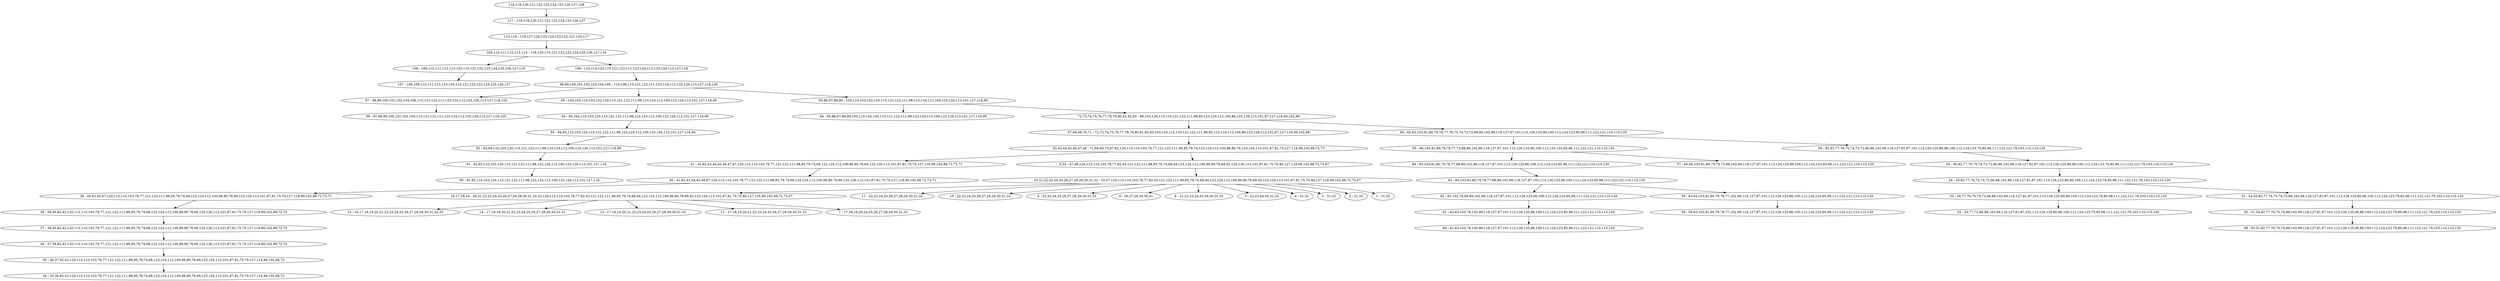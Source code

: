 digraph G{
724[label="118,119,120,121,122,123,124,125,126,127,128"];
724->725
725[label="117 : 118,119,120,121,122,123,124,125,126,127"];
725->726
726[label="115,116 : 118,127,126,125,124,123,122,121,120,117"];
726->727
727[label="109,110,111,112,113,114 : 118,120,115,121,122,123,124,125,126,127,116"];
727->728
728[label="108 : 109,110,111,112,113,120,115,121,122,123,124,125,126,127,116"];
728->729
729[label="107 : 108,109,110,111,112,113,120,115,121,122,123,124,125,126,127"];
727->730
730[label="106 : 110,114,120,115,121,122,111,123,124,112,125,126,113,127,118"];
730->731
731[label="98,99,100,101,102,103,104,105 : 110,106,115,121,122,111,123,124,112,125,126,113,127,118,120"];
731->732
732[label="97 : 98,99,100,101,102,104,106,115,121,122,111,123,124,112,125,126,113,127,118,120"];
732->733
733[label="96 : 97,98,99,100,101,102,104,115,121,122,111,123,124,112,125,126,113,127,118,120"];
731->734
734[label="95 : 104,105,110,103,102,120,115,121,122,111,98,123,124,112,100,125,126,113,101,127,118,99"];
734->735
735[label="94 : 95,104,110,103,120,115,121,122,111,98,123,124,112,100,125,126,113,101,127,118,99"];
735->736
736[label="93 : 94,95,110,103,120,115,121,122,111,98,123,124,112,100,125,126,113,101,127,118,99"];
736->737
737[label="92 : 93,94,110,103,120,115,121,122,111,98,123,124,112,100,125,126,113,101,127,118,99"];
737->738
738[label="91 : 92,93,110,103,120,115,121,122,111,98,123,124,112,100,125,126,113,101,127,118"];
738->739
739[label="90 : 91,92,110,103,120,115,121,122,111,98,123,124,112,100,125,126,113,101,127,118"];
731->740
740[label="85,86,87,88,89 : 105,110,103,102,120,115,121,122,111,98,123,124,112,100,125,126,113,101,127,118,99"];
740->741
741[label="84 : 85,86,87,88,89,105,110,102,120,115,121,122,111,98,123,124,112,100,125,126,113,101,127,118,99"];
740->742
742[label="72,73,74,75,76,77,78,79,80,81,82,83 : 89,103,120,115,110,121,122,111,98,85,123,124,112,100,86,125,126,113,101,87,127,118,99,102,88"];
742->743
743[label="67,68,69,70,71 : 72,73,74,75,76,77,78,79,80,81,82,83,103,120,115,110,121,122,111,98,85,123,124,112,100,86,125,126,113,101,87,127,118,99,102,88"];
743->744
744[label="42,43,44,45,46,47,48 : 71,68,69,70,67,82,120,115,110,103,78,77,121,122,111,98,85,79,74,123,124,112,100,86,80,76,125,126,113,101,87,81,75,127,118,99,102,88,72,73"];
744->745
745[label="41 : 42,82,43,44,45,46,47,67,120,115,110,103,78,77,121,122,111,98,85,79,74,68,123,124,112,100,86,80,76,69,125,126,113,101,87,81,75,70,127,118,99,102,88,72,73,71"];
745->746
746[label="40 : 41,82,43,44,45,46,67,120,115,110,103,78,77,121,122,111,98,85,79,74,68,123,124,112,100,86,80,76,69,125,126,113,101,87,81,75,70,127,118,99,102,88,72,73,71"];
746->747
747[label="39 : 40,82,43,67,120,115,110,103,78,77,121,122,111,98,85,79,74,68,123,124,112,100,86,80,76,69,125,126,113,101,87,81,75,70,127,118,99,102,88,72,73,71"];
747->748
748[label="38 : 39,40,82,43,120,115,110,103,78,77,121,122,111,98,85,79,74,68,123,124,112,100,86,80,76,69,125,126,113,101,87,81,75,70,127,118,99,102,88,72,73"];
748->749
749[label="37 : 38,40,82,43,120,115,110,103,78,77,121,122,111,98,85,79,74,68,123,124,112,100,86,80,76,69,125,126,113,101,87,81,75,70,127,118,99,102,88,72,73"];
749->750
750[label="36 : 37,38,82,43,120,115,110,103,78,77,121,122,111,98,85,79,74,68,123,124,112,100,86,80,76,69,125,126,113,101,87,81,75,70,127,118,99,102,88,72,73"];
750->751
751[label="35 : 36,37,82,43,120,115,110,103,78,77,121,122,111,98,85,79,74,68,123,124,112,100,86,80,76,69,125,126,113,101,87,81,75,70,127,118,99,102,88,72"];
751->752
752[label="34 : 35,36,82,43,120,115,110,103,78,77,121,122,111,98,85,79,74,68,123,124,112,100,86,80,76,69,125,126,113,101,87,81,75,70,127,118,99,102,88,72"];
744->753
753[label="0,33 : 47,48,120,115,110,103,78,77,82,43,121,122,111,98,85,79,74,68,44,123,124,112,100,86,80,76,69,45,125,126,113,101,87,81,75,70,46,127,118,99,102,88,72,73,67"];
753->754
754[label="20,21,22,23,24,25,26,27,28,29,30,31,32 : 33,47,120,115,110,103,78,77,82,43,121,122,111,98,85,79,74,68,44,123,124,112,100,86,80,76,69,45,125,126,113,101,87,81,75,70,46,127,118,99,102,88,72,73,67"];
754->755
755[label="16,17,18,19 : 20,21,22,23,24,25,26,27,28,29,30,31,32,33,120,115,110,103,78,77,82,43,121,122,111,98,85,79,74,68,44,123,124,112,100,86,80,76,69,45,125,126,113,101,87,81,75,70,46,127,118,99,102,88,72,73,67"];
755->756
756[label="15 : 16,17,18,19,20,21,22,23,24,25,26,27,28,29,30,31,32,33"];
755->757
757[label="14 : 17,18,19,20,21,22,23,24,25,26,27,28,29,30,31,32"];
755->758
758[label="13 : 17,18,19,20,21,22,23,24,25,26,27,28,29,30,31,32"];
755->759
759[label="12 : 17,18,19,20,21,22,23,24,25,26,27,28,29,30,31,32"];
755->760
760[label="7 : 17,18,19,20,24,25,26,27,28,29,30,31,32"];
754->761
761[label="11 : 22,23,24,25,26,27,28,29,30,31,32"];
754->762
762[label="10 : 22,23,24,25,26,27,28,29,30,31,32"];
754->763
763[label="9 : 22,23,24,25,26,27,28,29,30,31,32"];
754->764
764[label="8 : 26,27,28,29,30,31"];
754->765
765[label="6 : 21,22,23,24,25,29,30,31,32"];
754->766
766[label="5 : 22,23,24,30,31,32"];
754->767
767[label="4 : 31,32"];
754->768
768[label="3 : 31,32"];
754->769
769[label="2 : 31,32"];
754->770
770[label="1 : 31,32"];
742->771
771[label="66 : 82,83,103,81,80,79,78,77,76,75,74,73,72,88,89,102,99,118,127,87,101,113,126,125,86,100,112,124,123,85,98,111,122,121,110,115,120"];
771->772
772[label="65 : 66,103,81,80,79,78,77,72,88,89,102,99,118,127,87,101,113,126,125,86,100,112,124,123,85,98,111,122,121,110,115,120"];
772->773
773[label="64 : 65,103,81,80,79,78,77,88,89,102,99,118,127,87,101,113,126,125,86,100,112,124,123,85,98,111,122,121,110,115,120"];
773->774
774[label="63 : 64,103,81,80,79,78,77,88,89,102,99,118,127,87,101,113,126,125,86,100,112,124,123,85,98,111,122,121,110,115,120"];
774->775
775[label="62 : 63,103,78,88,89,102,99,118,127,87,101,113,126,125,86,100,112,124,123,85,98,111,122,121,110,115,120"];
775->776
776[label="61 : 62,63,103,78,102,99,118,127,87,101,113,126,125,86,100,112,124,123,85,98,111,122,121,110,115,120"];
776->777
777[label="60 : 61,63,103,78,102,99,118,127,87,101,113,126,125,86,100,112,124,123,85,98,111,122,121,110,115,120"];
774->778
778[label="59 : 63,64,103,81,80,79,78,77,102,99,118,127,87,101,113,126,125,86,100,112,124,123,85,98,111,122,121,110,115,120"];
778->779
779[label="58 : 59,63,103,81,80,79,78,77,102,99,118,127,87,101,113,126,125,86,100,112,124,123,85,98,111,122,121,110,115,120"];
772->780
780[label="57 : 65,66,103,81,80,79,78,72,88,102,99,118,127,87,101,113,126,125,86,100,112,124,123,85,98,111,122,121,110,115,120"];
771->781
781[label="56 : 82,83,77,76,75,74,73,72,66,88,102,99,118,127,81,87,101,113,126,125,80,86,100,112,124,123,79,85,98,111,122,121,78,103,110,115,120"];
781->782
782[label="55 : 56,82,77,76,75,74,73,72,66,88,102,99,118,127,81,87,101,113,126,125,80,86,100,112,124,123,79,85,98,111,122,121,78,103,110,115,120"];
782->783
783[label="54 : 55,82,77,76,75,74,72,66,88,102,99,118,127,81,87,101,113,126,125,80,86,100,112,124,123,79,85,98,111,122,121,78,103,110,115,120"];
783->784
784[label="53 : 54,77,76,75,74,72,66,88,102,99,118,127,81,87,101,113,126,125,80,86,100,112,124,123,79,85,98,111,122,121,78,103,110,115,120"];
784->785
785[label="52 : 53,77,72,66,88,102,99,118,127,81,87,101,113,126,125,80,86,100,112,124,123,79,85,98,111,122,121,78,103,110,115,120"];
783->786
786[label="51 : 54,55,82,77,76,75,74,72,88,102,99,118,127,81,87,101,113,126,125,80,86,100,112,124,123,79,85,98,111,122,121,78,103,110,115,120"];
786->787
787[label="50 : 51,54,82,77,76,75,74,88,102,99,118,127,81,87,101,113,126,125,80,86,100,112,124,123,79,85,98,111,122,121,78,103,110,115,120"];
787->788
788[label="49 : 50,51,82,77,76,75,74,88,102,99,118,127,81,87,101,113,126,125,80,86,100,112,124,123,79,85,98,111,122,121,78,103,110,115,120"];
}